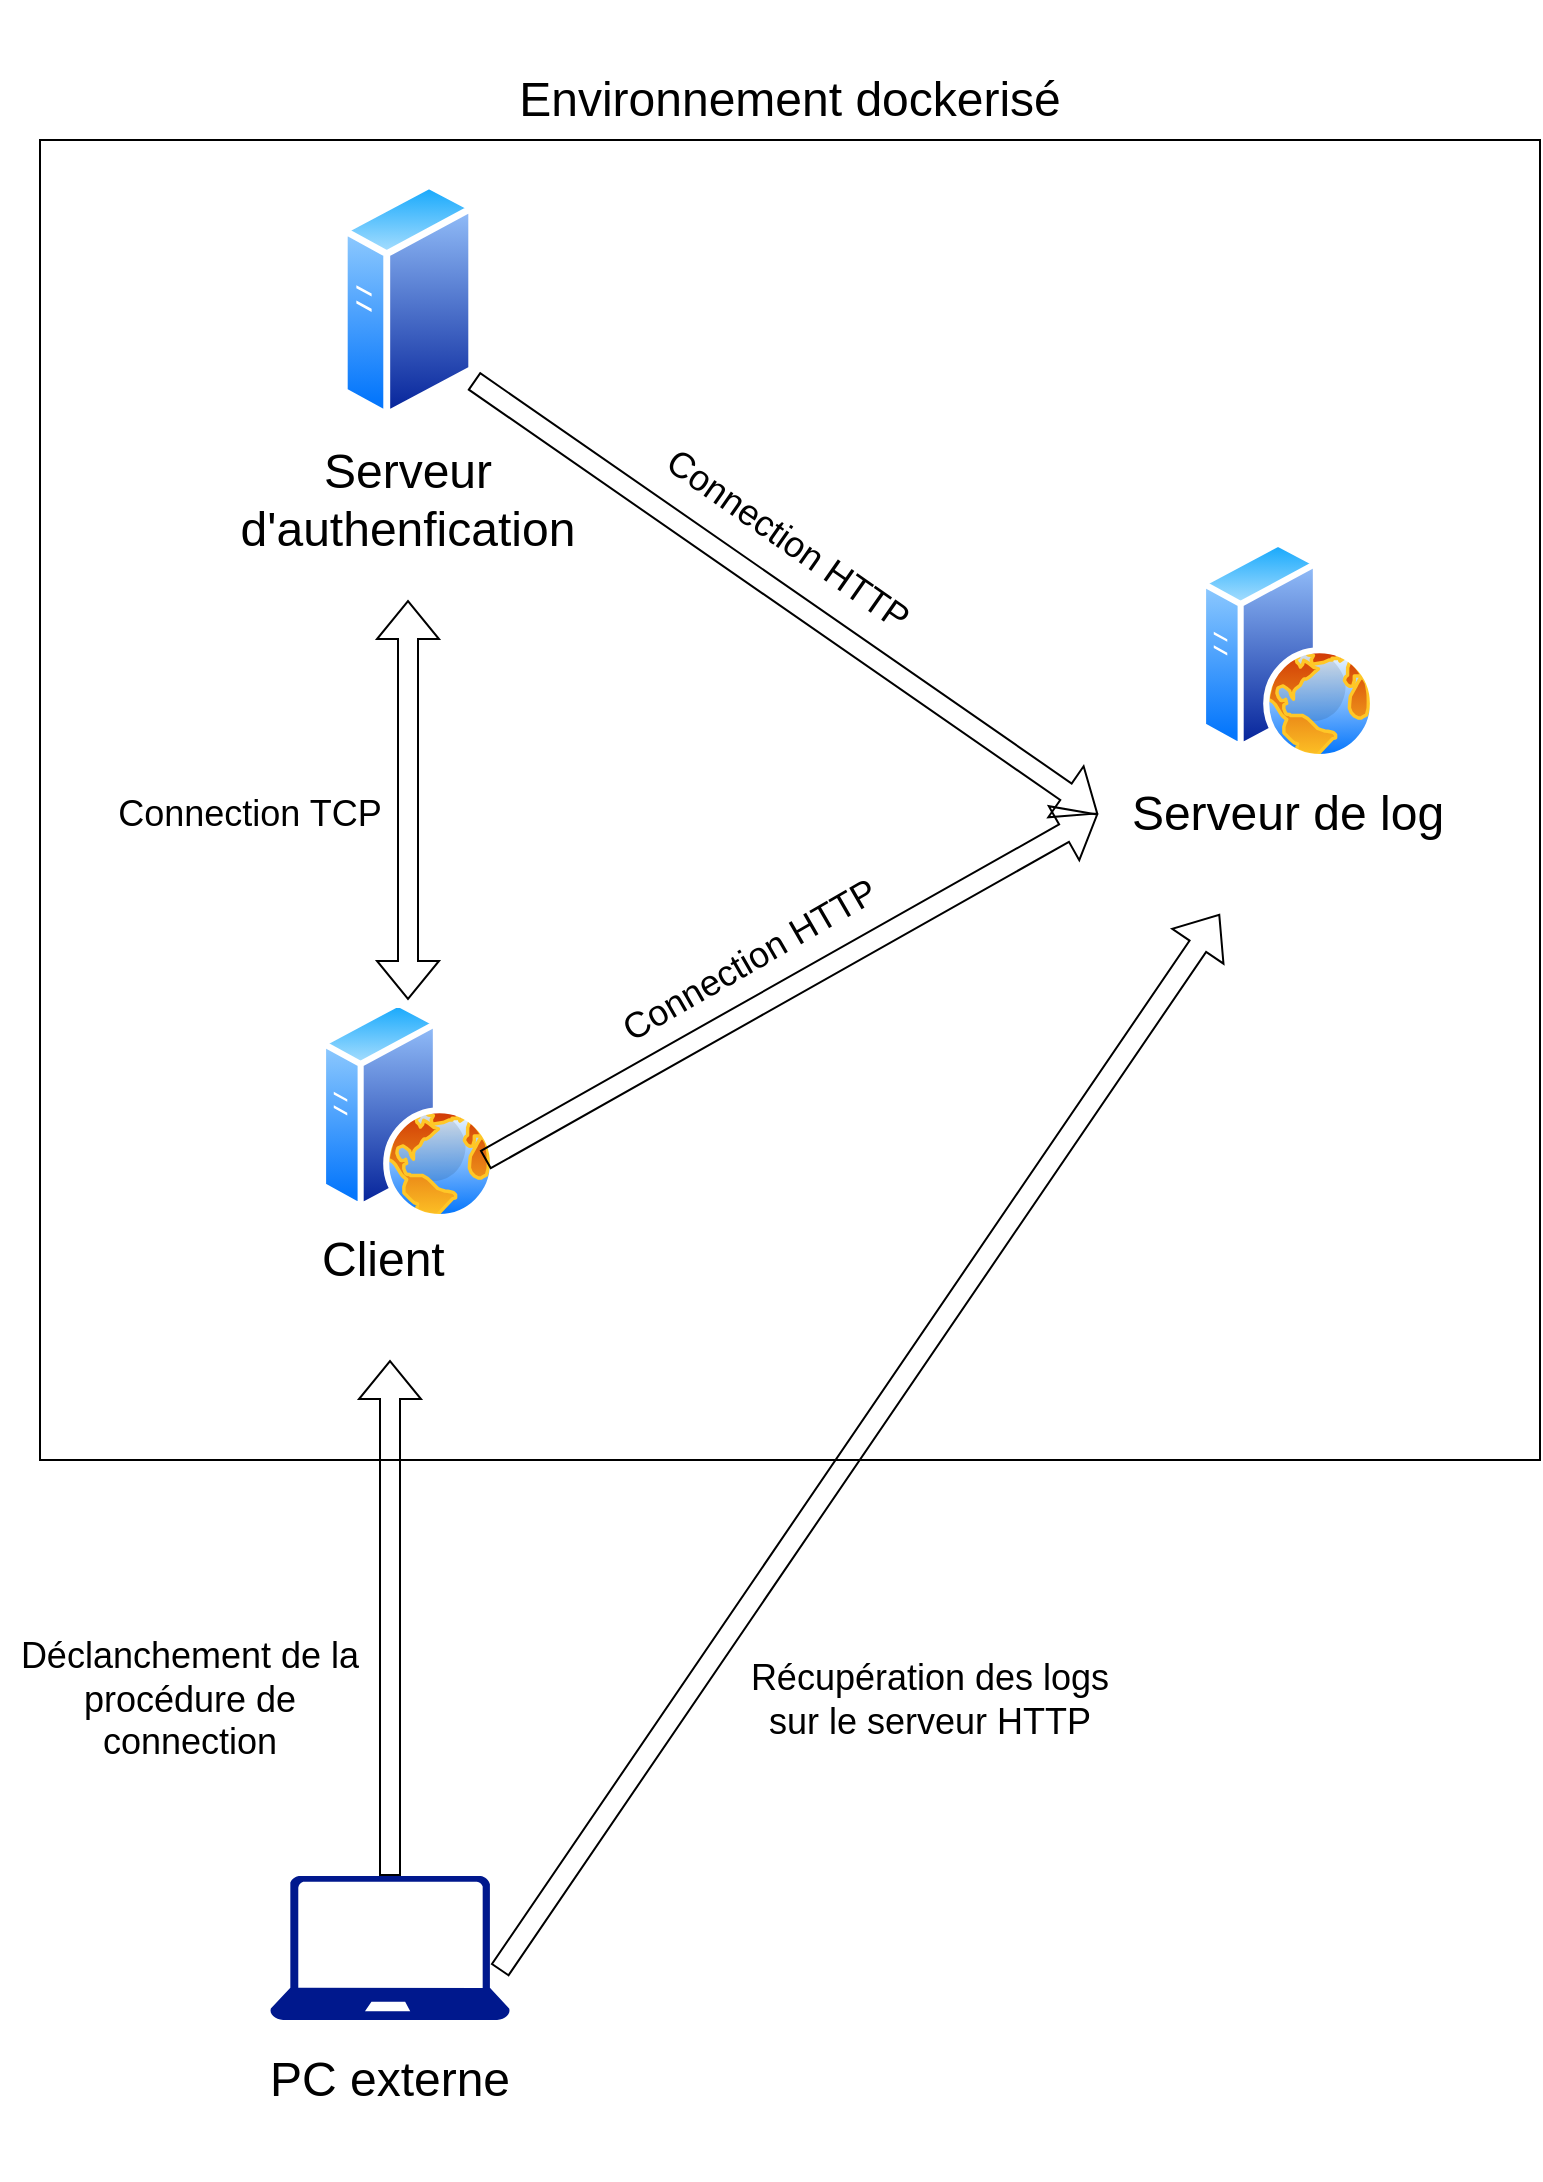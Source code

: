<mxfile version="22.1.21" type="google">
  <diagram name="Page-1" id="x6KLnYOFnxug7mtxDp_4">
    <mxGraphModel grid="1" page="1" gridSize="10" guides="1" tooltips="1" connect="1" arrows="1" fold="1" pageScale="1" pageWidth="827" pageHeight="1169" math="0" shadow="0">
      <root>
        <mxCell id="0" />
        <mxCell id="1" parent="0" />
        <mxCell id="br2ifium_Z9vHOW5vIv9-12" value="" style="rounded=0;whiteSpace=wrap;html=1;fillColor=none;" vertex="1" parent="1">
          <mxGeometry x="20" y="100" width="750" height="660" as="geometry" />
        </mxCell>
        <mxCell id="br2ifium_Z9vHOW5vIv9-1" value="" style="sketch=0;aspect=fixed;pointerEvents=1;shadow=0;dashed=0;html=1;strokeColor=none;labelPosition=center;verticalLabelPosition=bottom;verticalAlign=top;align=center;fillColor=#00188D;shape=mxgraph.azure.laptop" vertex="1" parent="1">
          <mxGeometry x="135" y="968" width="120" height="72" as="geometry" />
        </mxCell>
        <mxCell id="br2ifium_Z9vHOW5vIv9-5" value="" style="image;aspect=fixed;perimeter=ellipsePerimeter;html=1;align=center;shadow=0;dashed=0;spacingTop=3;image=img/lib/active_directory/generic_server.svg;" vertex="1" parent="1">
          <mxGeometry x="170.4" y="120" width="67.2" height="120" as="geometry" />
        </mxCell>
        <mxCell id="br2ifium_Z9vHOW5vIv9-6" value="" style="image;aspect=fixed;perimeter=ellipsePerimeter;html=1;align=center;shadow=0;dashed=0;spacingTop=3;image=img/lib/active_directory/web_server.svg;" vertex="1" parent="1">
          <mxGeometry x="600" y="300" width="88" height="110" as="geometry" />
        </mxCell>
        <mxCell id="br2ifium_Z9vHOW5vIv9-7" value="" style="image;aspect=fixed;perimeter=ellipsePerimeter;html=1;align=center;shadow=0;dashed=0;spacingTop=3;image=img/lib/active_directory/web_server.svg;" vertex="1" parent="1">
          <mxGeometry x="160" y="530" width="88" height="110" as="geometry" />
        </mxCell>
        <mxCell id="br2ifium_Z9vHOW5vIv9-8" value="&lt;font style=&quot;font-size: 24px;&quot;&gt;Client&amp;nbsp;&lt;/font&gt;" style="text;strokeColor=none;align=center;fillColor=none;html=1;verticalAlign=middle;whiteSpace=wrap;rounded=0;" vertex="1" parent="1">
          <mxGeometry x="100" y="610" width="190" height="100" as="geometry" />
        </mxCell>
        <mxCell id="br2ifium_Z9vHOW5vIv9-9" value="&lt;font style=&quot;font-size: 24px;&quot;&gt;Serveur d&#39;authenfication&lt;/font&gt;" style="text;strokeColor=none;align=center;fillColor=none;html=1;verticalAlign=middle;whiteSpace=wrap;rounded=0;" vertex="1" parent="1">
          <mxGeometry x="109" y="230" width="190" height="100" as="geometry" />
        </mxCell>
        <mxCell id="br2ifium_Z9vHOW5vIv9-10" value="&lt;font style=&quot;font-size: 24px;&quot;&gt;Serveur de log&lt;/font&gt;" style="text;strokeColor=none;align=center;fillColor=none;html=1;verticalAlign=middle;whiteSpace=wrap;rounded=0;" vertex="1" parent="1">
          <mxGeometry x="549" y="387" width="190" height="100" as="geometry" />
        </mxCell>
        <mxCell id="br2ifium_Z9vHOW5vIv9-11" value="&lt;font style=&quot;font-size: 24px;&quot;&gt;PC externe&lt;/font&gt;" style="text;strokeColor=none;align=center;fillColor=none;html=1;verticalAlign=middle;whiteSpace=wrap;rounded=0;" vertex="1" parent="1">
          <mxGeometry x="100" y="1020" width="190" height="100" as="geometry" />
        </mxCell>
        <mxCell id="br2ifium_Z9vHOW5vIv9-13" value="&lt;font style=&quot;font-size: 24px;&quot;&gt;Environnement&amp;nbsp;dockerisé&lt;/font&gt;" style="text;strokeColor=none;align=center;fillColor=none;html=1;verticalAlign=middle;whiteSpace=wrap;rounded=0;" vertex="1" parent="1">
          <mxGeometry x="230" y="30" width="330" height="100" as="geometry" />
        </mxCell>
        <mxCell id="br2ifium_Z9vHOW5vIv9-14" value="" style="shape=flexArrow;endArrow=classic;startArrow=classic;html=1;rounded=0;entryX=0.5;entryY=1;entryDx=0;entryDy=0;exitX=0.5;exitY=0;exitDx=0;exitDy=0;" edge="1" parent="1" source="br2ifium_Z9vHOW5vIv9-7" target="br2ifium_Z9vHOW5vIv9-9">
          <mxGeometry width="100" height="100" relative="1" as="geometry">
            <mxPoint x="190" y="470" as="sourcePoint" />
            <mxPoint x="290" y="370" as="targetPoint" />
          </mxGeometry>
        </mxCell>
        <mxCell id="br2ifium_Z9vHOW5vIv9-15" value="&lt;font style=&quot;&quot;&gt;&lt;font style=&quot;font-size: 18px;&quot;&gt;Connection TCP&lt;/font&gt;&lt;br&gt;&lt;/font&gt;" style="text;strokeColor=none;align=center;fillColor=none;html=1;verticalAlign=middle;whiteSpace=wrap;rounded=0;" vertex="1" parent="1">
          <mxGeometry x="30" y="387" width="190" height="100" as="geometry" />
        </mxCell>
        <mxCell id="br2ifium_Z9vHOW5vIv9-16" value="" style="shape=flexArrow;endArrow=classic;html=1;rounded=0;entryX=0;entryY=0.5;entryDx=0;entryDy=0;exitX=0.989;exitY=0.837;exitDx=0;exitDy=0;exitPerimeter=0;" edge="1" parent="1" source="br2ifium_Z9vHOW5vIv9-5" target="br2ifium_Z9vHOW5vIv9-10">
          <mxGeometry width="50" height="50" relative="1" as="geometry">
            <mxPoint x="380" y="300" as="sourcePoint" />
            <mxPoint x="430" y="250" as="targetPoint" />
          </mxGeometry>
        </mxCell>
        <mxCell id="br2ifium_Z9vHOW5vIv9-17" value="" style="shape=flexArrow;endArrow=classic;html=1;rounded=0;entryX=0;entryY=0.5;entryDx=0;entryDy=0;exitX=0.75;exitY=0;exitDx=0;exitDy=0;" edge="1" parent="1" source="br2ifium_Z9vHOW5vIv9-8" target="br2ifium_Z9vHOW5vIv9-10">
          <mxGeometry width="50" height="50" relative="1" as="geometry">
            <mxPoint x="310" y="570" as="sourcePoint" />
            <mxPoint x="622" y="787" as="targetPoint" />
          </mxGeometry>
        </mxCell>
        <mxCell id="br2ifium_Z9vHOW5vIv9-18" value="&lt;font style=&quot;&quot;&gt;&lt;font style=&quot;font-size: 18px;&quot;&gt;Connection HTTP&lt;/font&gt;&lt;br&gt;&lt;/font&gt;" style="text;strokeColor=none;align=center;fillColor=none;html=1;verticalAlign=middle;whiteSpace=wrap;rounded=0;rotation=35;" vertex="1" parent="1">
          <mxGeometry x="299" y="250" width="190" height="100" as="geometry" />
        </mxCell>
        <mxCell id="br2ifium_Z9vHOW5vIv9-19" value="&lt;font style=&quot;&quot;&gt;&lt;font style=&quot;font-size: 18px;&quot;&gt;Connection HTTP&lt;/font&gt;&lt;br&gt;&lt;/font&gt;" style="text;strokeColor=none;align=center;fillColor=none;html=1;verticalAlign=middle;whiteSpace=wrap;rounded=0;rotation=-30;" vertex="1" parent="1">
          <mxGeometry x="280" y="460" width="190" height="100" as="geometry" />
        </mxCell>
        <mxCell id="br2ifium_Z9vHOW5vIv9-20" value="" style="shape=flexArrow;endArrow=classic;html=1;rounded=0;exitX=0.5;exitY=0;exitDx=0;exitDy=0;exitPerimeter=0;" edge="1" parent="1" source="br2ifium_Z9vHOW5vIv9-1" target="br2ifium_Z9vHOW5vIv9-8">
          <mxGeometry width="50" height="50" relative="1" as="geometry">
            <mxPoint x="230" y="913" as="sourcePoint" />
            <mxPoint x="537" y="740" as="targetPoint" />
          </mxGeometry>
        </mxCell>
        <mxCell id="br2ifium_Z9vHOW5vIv9-21" value="&lt;font style=&quot;&quot;&gt;&lt;span style=&quot;font-size: 18px;&quot;&gt;Déclanchement de la procédure de connection&lt;/span&gt;&lt;br&gt;&lt;/font&gt;" style="text;strokeColor=none;align=center;fillColor=none;html=1;verticalAlign=middle;whiteSpace=wrap;rounded=0;" vertex="1" parent="1">
          <mxGeometry y="830" width="190" height="100" as="geometry" />
        </mxCell>
        <mxCell id="br2ifium_Z9vHOW5vIv9-22" value="" style="shape=flexArrow;endArrow=classic;html=1;rounded=0;exitX=0.957;exitY=0.656;exitDx=0;exitDy=0;exitPerimeter=0;" edge="1" parent="1" source="br2ifium_Z9vHOW5vIv9-1" target="br2ifium_Z9vHOW5vIv9-10">
          <mxGeometry width="50" height="50" relative="1" as="geometry">
            <mxPoint x="380" y="920" as="sourcePoint" />
            <mxPoint x="430" y="870" as="targetPoint" />
          </mxGeometry>
        </mxCell>
        <mxCell id="br2ifium_Z9vHOW5vIv9-23" value="&lt;font style=&quot;&quot;&gt;&lt;span style=&quot;font-size: 18px;&quot;&gt;Récupération des logs sur le serveur HTTP&lt;/span&gt;&lt;br&gt;&lt;/font&gt;" style="text;strokeColor=none;align=center;fillColor=none;html=1;verticalAlign=middle;whiteSpace=wrap;rounded=0;" vertex="1" parent="1">
          <mxGeometry x="370" y="830" width="190" height="100" as="geometry" />
        </mxCell>
      </root>
    </mxGraphModel>
  </diagram>
</mxfile>
